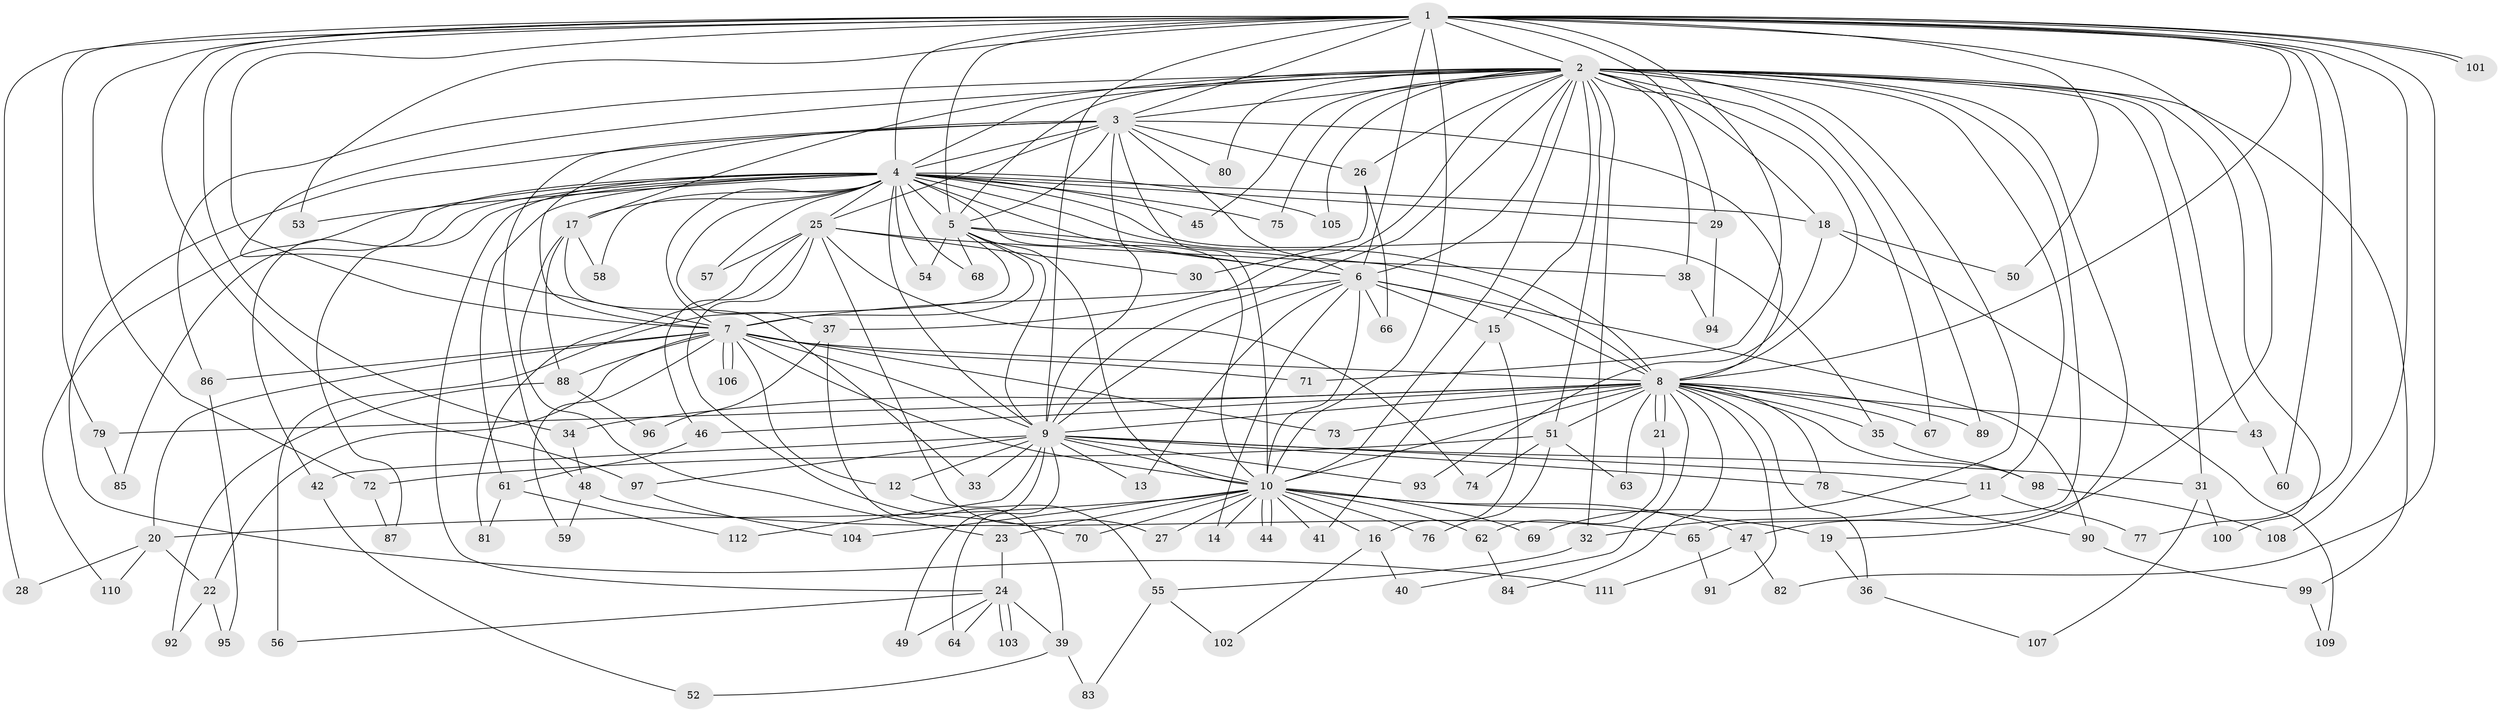 // Generated by graph-tools (version 1.1) at 2025/13/03/09/25 04:13:46]
// undirected, 112 vertices, 249 edges
graph export_dot {
graph [start="1"]
  node [color=gray90,style=filled];
  1;
  2;
  3;
  4;
  5;
  6;
  7;
  8;
  9;
  10;
  11;
  12;
  13;
  14;
  15;
  16;
  17;
  18;
  19;
  20;
  21;
  22;
  23;
  24;
  25;
  26;
  27;
  28;
  29;
  30;
  31;
  32;
  33;
  34;
  35;
  36;
  37;
  38;
  39;
  40;
  41;
  42;
  43;
  44;
  45;
  46;
  47;
  48;
  49;
  50;
  51;
  52;
  53;
  54;
  55;
  56;
  57;
  58;
  59;
  60;
  61;
  62;
  63;
  64;
  65;
  66;
  67;
  68;
  69;
  70;
  71;
  72;
  73;
  74;
  75;
  76;
  77;
  78;
  79;
  80;
  81;
  82;
  83;
  84;
  85;
  86;
  87;
  88;
  89;
  90;
  91;
  92;
  93;
  94;
  95;
  96;
  97;
  98;
  99;
  100;
  101;
  102;
  103;
  104;
  105;
  106;
  107;
  108;
  109;
  110;
  111;
  112;
  1 -- 2;
  1 -- 3;
  1 -- 4;
  1 -- 5;
  1 -- 6;
  1 -- 7;
  1 -- 8;
  1 -- 9;
  1 -- 10;
  1 -- 28;
  1 -- 29;
  1 -- 34;
  1 -- 47;
  1 -- 50;
  1 -- 53;
  1 -- 60;
  1 -- 71;
  1 -- 72;
  1 -- 77;
  1 -- 79;
  1 -- 82;
  1 -- 97;
  1 -- 101;
  1 -- 101;
  1 -- 108;
  2 -- 3;
  2 -- 4;
  2 -- 5;
  2 -- 6;
  2 -- 7;
  2 -- 8;
  2 -- 9;
  2 -- 10;
  2 -- 11;
  2 -- 15;
  2 -- 17;
  2 -- 18;
  2 -- 19;
  2 -- 26;
  2 -- 31;
  2 -- 32;
  2 -- 37;
  2 -- 38;
  2 -- 43;
  2 -- 45;
  2 -- 51;
  2 -- 65;
  2 -- 67;
  2 -- 69;
  2 -- 75;
  2 -- 80;
  2 -- 86;
  2 -- 89;
  2 -- 99;
  2 -- 100;
  2 -- 105;
  3 -- 4;
  3 -- 5;
  3 -- 6;
  3 -- 7;
  3 -- 8;
  3 -- 9;
  3 -- 10;
  3 -- 25;
  3 -- 26;
  3 -- 48;
  3 -- 80;
  3 -- 111;
  4 -- 5;
  4 -- 6;
  4 -- 7;
  4 -- 8;
  4 -- 9;
  4 -- 10;
  4 -- 17;
  4 -- 18;
  4 -- 24;
  4 -- 25;
  4 -- 29;
  4 -- 35;
  4 -- 37;
  4 -- 42;
  4 -- 45;
  4 -- 53;
  4 -- 54;
  4 -- 57;
  4 -- 58;
  4 -- 61;
  4 -- 68;
  4 -- 75;
  4 -- 85;
  4 -- 87;
  4 -- 105;
  4 -- 110;
  5 -- 6;
  5 -- 7;
  5 -- 8;
  5 -- 9;
  5 -- 10;
  5 -- 54;
  5 -- 56;
  5 -- 68;
  6 -- 7;
  6 -- 8;
  6 -- 9;
  6 -- 10;
  6 -- 13;
  6 -- 14;
  6 -- 15;
  6 -- 66;
  6 -- 90;
  7 -- 8;
  7 -- 9;
  7 -- 10;
  7 -- 12;
  7 -- 20;
  7 -- 22;
  7 -- 59;
  7 -- 71;
  7 -- 73;
  7 -- 86;
  7 -- 88;
  7 -- 106;
  7 -- 106;
  8 -- 9;
  8 -- 10;
  8 -- 21;
  8 -- 21;
  8 -- 34;
  8 -- 35;
  8 -- 36;
  8 -- 40;
  8 -- 43;
  8 -- 46;
  8 -- 51;
  8 -- 63;
  8 -- 67;
  8 -- 73;
  8 -- 78;
  8 -- 79;
  8 -- 84;
  8 -- 89;
  8 -- 91;
  8 -- 98;
  9 -- 10;
  9 -- 11;
  9 -- 12;
  9 -- 13;
  9 -- 31;
  9 -- 33;
  9 -- 42;
  9 -- 49;
  9 -- 64;
  9 -- 78;
  9 -- 93;
  9 -- 97;
  9 -- 112;
  10 -- 14;
  10 -- 16;
  10 -- 19;
  10 -- 20;
  10 -- 23;
  10 -- 27;
  10 -- 41;
  10 -- 44;
  10 -- 44;
  10 -- 47;
  10 -- 62;
  10 -- 69;
  10 -- 70;
  10 -- 76;
  10 -- 104;
  11 -- 32;
  11 -- 77;
  12 -- 55;
  15 -- 16;
  15 -- 41;
  16 -- 40;
  16 -- 102;
  17 -- 23;
  17 -- 33;
  17 -- 58;
  17 -- 88;
  18 -- 50;
  18 -- 93;
  18 -- 109;
  19 -- 36;
  20 -- 22;
  20 -- 28;
  20 -- 110;
  21 -- 62;
  22 -- 92;
  22 -- 95;
  23 -- 24;
  24 -- 39;
  24 -- 49;
  24 -- 56;
  24 -- 64;
  24 -- 103;
  24 -- 103;
  25 -- 27;
  25 -- 30;
  25 -- 38;
  25 -- 46;
  25 -- 57;
  25 -- 70;
  25 -- 74;
  25 -- 81;
  26 -- 30;
  26 -- 66;
  29 -- 94;
  31 -- 100;
  31 -- 107;
  32 -- 55;
  34 -- 48;
  35 -- 98;
  36 -- 107;
  37 -- 39;
  37 -- 96;
  38 -- 94;
  39 -- 52;
  39 -- 83;
  42 -- 52;
  43 -- 60;
  46 -- 61;
  47 -- 82;
  47 -- 111;
  48 -- 59;
  48 -- 65;
  51 -- 63;
  51 -- 72;
  51 -- 74;
  51 -- 76;
  55 -- 83;
  55 -- 102;
  61 -- 81;
  61 -- 112;
  62 -- 84;
  65 -- 91;
  72 -- 87;
  78 -- 90;
  79 -- 85;
  86 -- 95;
  88 -- 92;
  88 -- 96;
  90 -- 99;
  97 -- 104;
  98 -- 108;
  99 -- 109;
}
